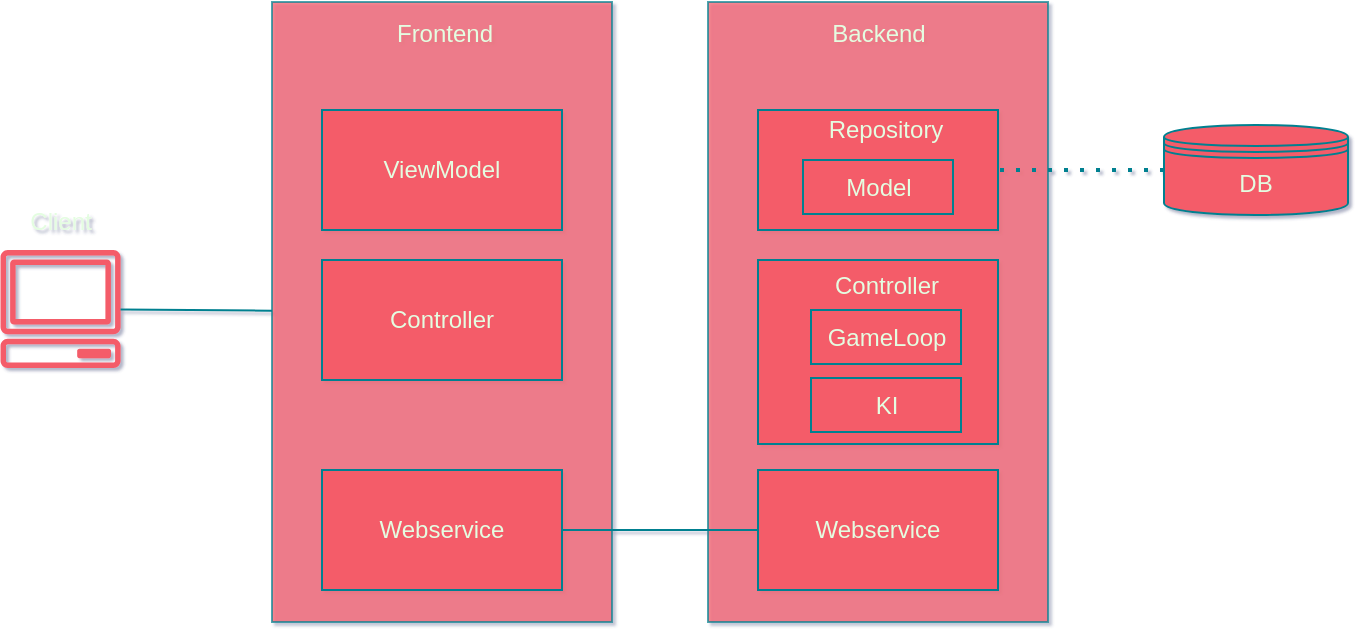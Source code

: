 <mxfile version="13.9.5" type="device"><diagram id="8uHJnK1MSOnIC7ZQc1sL" name="Seite-1"><mxGraphModel dx="1185" dy="718" grid="0" gridSize="10" guides="1" tooltips="1" connect="1" arrows="1" fold="1" page="0" pageScale="1" pageWidth="827" pageHeight="1169" background="#ffffff" math="0" shadow="1"><root><mxCell id="0"/><mxCell id="1" parent="0"/><mxCell id="QrREkoGJtcsZwcYfBn3u-2" value="" style="rounded=0;whiteSpace=wrap;html=1;fillColor=#F45B69;strokeColor=#028090;fontColor=#E4FDE1;opacity=70;" vertex="1" parent="1"><mxGeometry x="492" y="155" width="170" height="310" as="geometry"/></mxCell><mxCell id="QrREkoGJtcsZwcYfBn3u-1" value="" style="rounded=0;whiteSpace=wrap;html=1;fillColor=#F45B69;strokeColor=#028090;fontColor=#E4FDE1;" vertex="1" parent="1"><mxGeometry x="517" y="284" width="120" height="92" as="geometry"/></mxCell><mxCell id="QrREkoGJtcsZwcYfBn3u-3" value="" style="rounded=0;whiteSpace=wrap;html=1;fillColor=#F45B69;strokeColor=#028090;fontColor=#E4FDE1;" vertex="1" parent="1"><mxGeometry x="517" y="209" width="120" height="60" as="geometry"/></mxCell><mxCell id="QrREkoGJtcsZwcYfBn3u-4" value="Webservice" style="rounded=0;whiteSpace=wrap;html=1;fillColor=#F45B69;strokeColor=#028090;fontColor=#E4FDE1;" vertex="1" parent="1"><mxGeometry x="517" y="389" width="120" height="60" as="geometry"/></mxCell><mxCell id="QrREkoGJtcsZwcYfBn3u-6" value="Backend" style="text;html=1;align=center;verticalAlign=middle;resizable=0;points=[];autosize=1;fontColor=#E4FDE1;" vertex="1" parent="1"><mxGeometry x="548.5" y="162" width="57" height="18" as="geometry"/></mxCell><mxCell id="QrREkoGJtcsZwcYfBn3u-7" value="Model" style="rounded=0;whiteSpace=wrap;html=1;fillColor=#F45B69;strokeColor=#028090;fontColor=#E4FDE1;" vertex="1" parent="1"><mxGeometry x="539.5" y="234" width="75" height="27" as="geometry"/></mxCell><mxCell id="QrREkoGJtcsZwcYfBn3u-8" value="Repository" style="text;html=1;strokeColor=none;fillColor=none;align=center;verticalAlign=middle;whiteSpace=wrap;rounded=0;fontColor=#E4FDE1;" vertex="1" parent="1"><mxGeometry x="561" y="209" width="40" height="20" as="geometry"/></mxCell><mxCell id="QrREkoGJtcsZwcYfBn3u-9" value="Controller" style="text;html=1;align=center;verticalAlign=middle;resizable=0;points=[];autosize=1;fontColor=#E4FDE1;" vertex="1" parent="1"><mxGeometry x="550" y="288" width="62" height="18" as="geometry"/></mxCell><mxCell id="QrREkoGJtcsZwcYfBn3u-10" value="GameLoop" style="rounded=0;whiteSpace=wrap;html=1;fillColor=#F45B69;strokeColor=#028090;fontColor=#E4FDE1;" vertex="1" parent="1"><mxGeometry x="543.5" y="309" width="75" height="27" as="geometry"/></mxCell><mxCell id="QrREkoGJtcsZwcYfBn3u-11" value="KI" style="rounded=0;whiteSpace=wrap;html=1;fillColor=#F45B69;strokeColor=#028090;fontColor=#E4FDE1;" vertex="1" parent="1"><mxGeometry x="543.5" y="343" width="75" height="27" as="geometry"/></mxCell><mxCell id="QrREkoGJtcsZwcYfBn3u-12" value="" style="rounded=0;whiteSpace=wrap;html=1;fillColor=#F45B69;strokeColor=#028090;fontColor=#E4FDE1;opacity=70;" vertex="1" parent="1"><mxGeometry x="274" y="155" width="170" height="310" as="geometry"/></mxCell><mxCell id="QrREkoGJtcsZwcYfBn3u-13" value="Frontend" style="text;html=1;align=center;verticalAlign=middle;resizable=0;points=[];autosize=1;fontColor=#E4FDE1;" vertex="1" parent="1"><mxGeometry x="330.5" y="162" width="58" height="18" as="geometry"/></mxCell><mxCell id="QrREkoGJtcsZwcYfBn3u-14" value="Webservice" style="rounded=0;whiteSpace=wrap;html=1;fillColor=#F45B69;strokeColor=#028090;fontColor=#E4FDE1;" vertex="1" parent="1"><mxGeometry x="299" y="389" width="120" height="60" as="geometry"/></mxCell><mxCell id="QrREkoGJtcsZwcYfBn3u-15" value="Controller" style="rounded=0;whiteSpace=wrap;html=1;fillColor=#F45B69;strokeColor=#028090;fontColor=#E4FDE1;" vertex="1" parent="1"><mxGeometry x="299" y="284" width="120" height="60" as="geometry"/></mxCell><mxCell id="QrREkoGJtcsZwcYfBn3u-16" value="ViewModel" style="rounded=0;whiteSpace=wrap;html=1;fillColor=#F45B69;strokeColor=#028090;fontColor=#E4FDE1;" vertex="1" parent="1"><mxGeometry x="299" y="209" width="120" height="60" as="geometry"/></mxCell><mxCell id="QrREkoGJtcsZwcYfBn3u-17" value="DB" style="shape=datastore;whiteSpace=wrap;html=1;fillColor=#F45B69;strokeColor=#028090;fontColor=#E4FDE1;" vertex="1" parent="1"><mxGeometry x="720" y="216.5" width="92" height="45" as="geometry"/></mxCell><mxCell id="QrREkoGJtcsZwcYfBn3u-19" value="" style="outlineConnect=0;fontColor=#E4FDE1;fillColor=#F45B69;strokeColor=none;dashed=0;verticalLabelPosition=bottom;verticalAlign=top;align=center;html=1;fontSize=12;fontStyle=0;aspect=fixed;pointerEvents=1;shape=mxgraph.aws4.client;" vertex="1" parent="1"><mxGeometry x="138" y="279" width="60.55" height="59" as="geometry"/></mxCell><mxCell id="QrREkoGJtcsZwcYfBn3u-20" value="Client" style="text;html=1;align=center;verticalAlign=middle;resizable=0;points=[];autosize=1;fontColor=#E4FDE1;" vertex="1" parent="1"><mxGeometry x="147.78" y="256" width="41" height="18" as="geometry"/></mxCell><mxCell id="QrREkoGJtcsZwcYfBn3u-21" value="" style="endArrow=none;html=1;labelBackgroundColor=#114B5F;strokeColor=#028090;fontColor=#E4FDE1;" edge="1" parent="1" source="QrREkoGJtcsZwcYfBn3u-14" target="QrREkoGJtcsZwcYfBn3u-4"><mxGeometry width="50" height="50" relative="1" as="geometry"><mxPoint x="443" y="432" as="sourcePoint"/><mxPoint x="493" y="382" as="targetPoint"/></mxGeometry></mxCell><mxCell id="QrREkoGJtcsZwcYfBn3u-22" value="" style="endArrow=none;dashed=1;html=1;dashPattern=1 3;strokeWidth=2;labelBackgroundColor=#114B5F;strokeColor=#028090;fontColor=#E4FDE1;" edge="1" parent="1" source="QrREkoGJtcsZwcYfBn3u-17" target="QrREkoGJtcsZwcYfBn3u-3"><mxGeometry width="50" height="50" relative="1" as="geometry"><mxPoint x="443" y="432" as="sourcePoint"/><mxPoint x="493" y="382" as="targetPoint"/></mxGeometry></mxCell><mxCell id="QrREkoGJtcsZwcYfBn3u-23" value="" style="endArrow=none;html=1;labelBackgroundColor=#114B5F;strokeColor=#028090;fontColor=#E4FDE1;" edge="1" parent="1" source="QrREkoGJtcsZwcYfBn3u-19" target="QrREkoGJtcsZwcYfBn3u-12"><mxGeometry width="50" height="50" relative="1" as="geometry"><mxPoint x="429" y="429" as="sourcePoint"/><mxPoint x="527" y="429" as="targetPoint"/></mxGeometry></mxCell></root></mxGraphModel></diagram></mxfile>